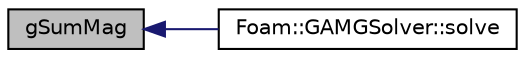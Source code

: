 digraph "gSumMag"
{
  bgcolor="transparent";
  edge [fontname="Helvetica",fontsize="10",labelfontname="Helvetica",labelfontsize="10"];
  node [fontname="Helvetica",fontsize="10",shape=record];
  rankdir="LR";
  Node1 [label="gSumMag",height=0.2,width=0.4,color="black", fillcolor="grey75", style="filled" fontcolor="black"];
  Node1 -> Node2 [dir="back",color="midnightblue",fontsize="10",style="solid",fontname="Helvetica"];
  Node2 [label="Foam::GAMGSolver::solve",height=0.2,width=0.4,color="black",URL="$classFoam_1_1GAMGSolver.html#a67060ce780f6992862e39b0d82c37aa0",tooltip="Solve. "];
}
